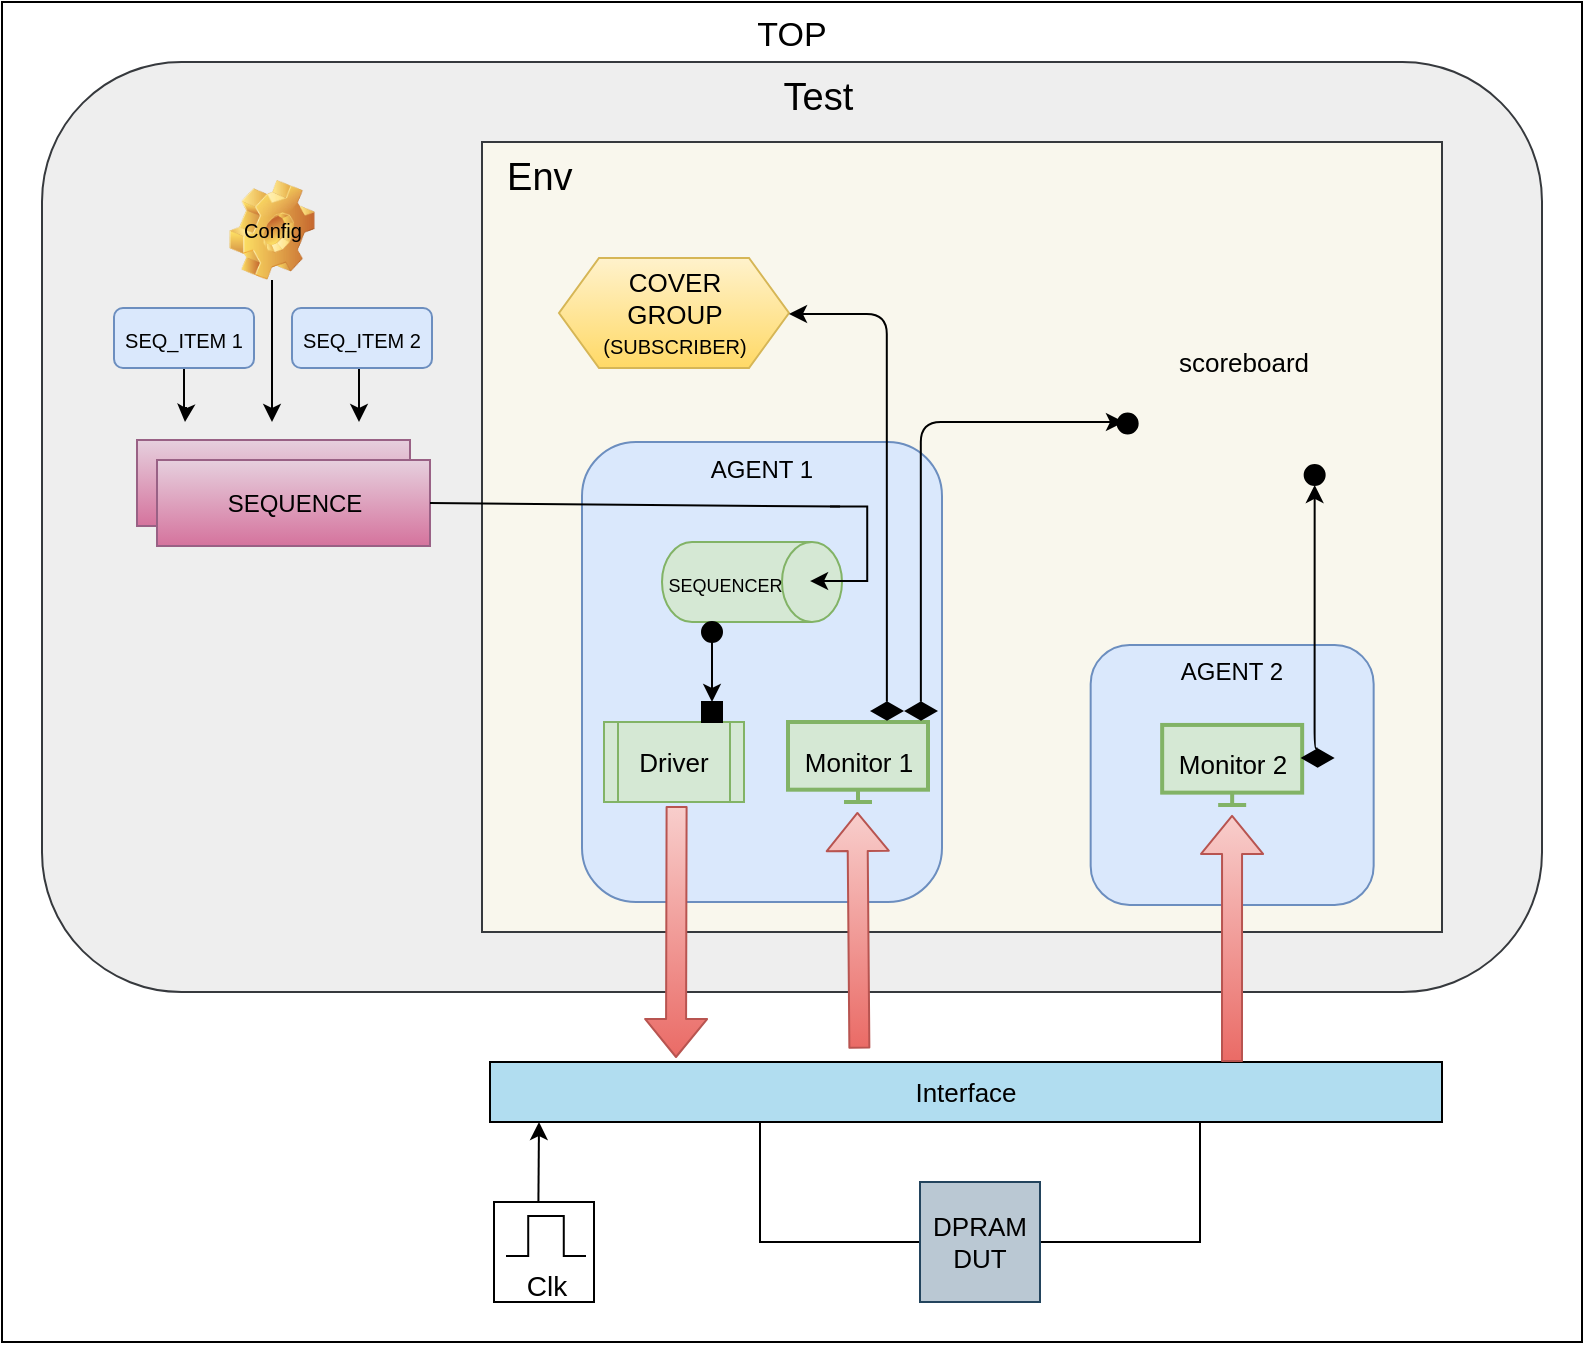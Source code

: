 <mxfile version="13.7.7" type="device"><diagram id="eSBakjm5A6kXD7oM_1NA" name="Page-1"><mxGraphModel dx="2333" dy="713" grid="1" gridSize="10" guides="1" tooltips="1" connect="1" arrows="1" fold="1" page="1" pageScale="1" pageWidth="850" pageHeight="1100" math="0" shadow="0"><root><mxCell id="0"/><mxCell id="1" parent="0"/><mxCell id="F8FQaeWk5RckuHthp5Qv-48" value="&lt;font style=&quot;font-size: 17px&quot;&gt;TOP&lt;/font&gt;" style="rounded=0;whiteSpace=wrap;html=1;fillColor=#FFFFFF;verticalAlign=top;glass=0;" parent="1" vertex="1"><mxGeometry x="-310" y="90" width="790" height="670" as="geometry"/></mxCell><mxCell id="NqPuWfFtcykgWXQjzS5F-2" value="&amp;nbsp; &amp;nbsp; &amp;nbsp;Test" style="rounded=1;whiteSpace=wrap;html=1;verticalAlign=top;align=center;fontSize=19;fillColor=#eeeeee;strokeColor=#36393d;labelPosition=center;verticalLabelPosition=middle;" parent="1" vertex="1"><mxGeometry x="-290" y="120" width="750" height="465" as="geometry"/></mxCell><mxCell id="NqPuWfFtcykgWXQjzS5F-3" value="&amp;nbsp; Env" style="rounded=0;whiteSpace=wrap;html=1;fontSize=19;align=left;verticalAlign=top;fillColor=#f9f7ed;strokeColor=#36393d;" parent="1" vertex="1"><mxGeometry x="-70" y="160" width="480" height="395" as="geometry"/></mxCell><mxCell id="NqPuWfFtcykgWXQjzS5F-40" value="AGENT 2" style="rounded=1;whiteSpace=wrap;html=1;verticalAlign=top;fillColor=#dae8fc;strokeColor=#6c8ebf;" parent="1" vertex="1"><mxGeometry x="234.33" y="411.47" width="141.5" height="130" as="geometry"/></mxCell><mxCell id="NqPuWfFtcykgWXQjzS5F-38" value="AGENT 1" style="rounded=1;whiteSpace=wrap;html=1;labelPosition=center;verticalLabelPosition=middle;align=center;verticalAlign=top;fillColor=#dae8fc;strokeColor=#6c8ebf;" parent="1" vertex="1"><mxGeometry x="-20" y="310" width="180" height="230" as="geometry"/></mxCell><mxCell id="NqPuWfFtcykgWXQjzS5F-1" value="" style="whiteSpace=wrap;html=1;aspect=fixed;labelBackgroundColor=none;strokeColor=#000000;fontSize=10;fontColor=#000000;align=left;" parent="1" vertex="1"><mxGeometry x="-64" y="690" width="50" height="50" as="geometry"/></mxCell><mxCell id="F8FQaeWk5RckuHthp5Qv-15" style="edgeStyle=orthogonalEdgeStyle;rounded=0;orthogonalLoop=1;jettySize=auto;html=1;entryX=0.25;entryY=0;entryDx=0;entryDy=0;" parent="1" source="NqPuWfFtcykgWXQjzS5F-5" edge="1"><mxGeometry relative="1" as="geometry"><mxPoint x="-218.5" y="300.0" as="targetPoint"/></mxGeometry></mxCell><mxCell id="NqPuWfFtcykgWXQjzS5F-5" value="&lt;span style=&quot;font-size: 10px&quot;&gt;SEQ_ITEM 1&lt;/span&gt;" style="rounded=1;whiteSpace=wrap;html=1;labelBackgroundColor=none;fontSize=13;align=center;fillColor=#dae8fc;strokeColor=#6c8ebf;" parent="1" vertex="1"><mxGeometry x="-254" y="243" width="70" height="30" as="geometry"/></mxCell><mxCell id="NqPuWfFtcykgWXQjzS5F-6" value="&lt;font style=&quot;font-size: 9px&quot;&gt;SEQUENCER&amp;nbsp;&lt;/font&gt;" style="shape=cylinder3;whiteSpace=wrap;html=1;boundedLbl=1;backgroundOutline=1;size=15;labelBackgroundColor=none;fontSize=13;align=center;direction=south;fillColor=#d5e8d4;strokeColor=#82b366;" parent="1" vertex="1"><mxGeometry x="20" y="360" width="90" height="40" as="geometry"/></mxCell><mxCell id="NqPuWfFtcykgWXQjzS5F-7" value="Driver" style="shape=process;whiteSpace=wrap;html=1;backgroundOutline=1;labelBackgroundColor=none;fontSize=13;align=center;fillColor=#d5e8d4;strokeColor=#82b366;" parent="1" vertex="1"><mxGeometry x="-9" y="450" width="70" height="40" as="geometry"/></mxCell><mxCell id="NqPuWfFtcykgWXQjzS5F-9" value="Interface" style="rounded=0;whiteSpace=wrap;html=1;labelBackgroundColor=none;fontSize=13;align=center;fillColor=#b1ddf0;" parent="1" vertex="1"><mxGeometry x="-66" y="620" width="476" height="30" as="geometry"/></mxCell><mxCell id="NqPuWfFtcykgWXQjzS5F-12" value="Monitor 1" style="html=1;verticalLabelPosition=middle;align=center;labelBackgroundColor=none;verticalAlign=middle;strokeWidth=2;strokeColor=#82b366;shadow=0;dashed=0;shape=mxgraph.ios7.icons.monitor;fontSize=13;labelPosition=center;fillColor=#d5e8d4;" parent="1" vertex="1"><mxGeometry x="83" y="450" width="70" height="40" as="geometry"/></mxCell><mxCell id="F8FQaeWk5RckuHthp5Qv-17" style="edgeStyle=orthogonalEdgeStyle;rounded=0;orthogonalLoop=1;jettySize=auto;html=1;exitX=0.5;exitY=1;exitDx=0;exitDy=0;entryX=0.75;entryY=0;entryDx=0;entryDy=0;" parent="1" source="NqPuWfFtcykgWXQjzS5F-18" edge="1"><mxGeometry relative="1" as="geometry"><mxPoint x="-131.5" y="300.0" as="targetPoint"/></mxGeometry></mxCell><mxCell id="NqPuWfFtcykgWXQjzS5F-18" value="&lt;font style=&quot;font-size: 10px&quot;&gt;SEQ_ITEM 2&lt;/font&gt;" style="rounded=1;whiteSpace=wrap;html=1;labelBackgroundColor=none;fontSize=13;align=center;fillColor=#dae8fc;strokeColor=#6c8ebf;" parent="1" vertex="1"><mxGeometry x="-165" y="243" width="70" height="30" as="geometry"/></mxCell><mxCell id="NqPuWfFtcykgWXQjzS5F-27" value="" style="rounded=0;whiteSpace=wrap;html=1;labelBackgroundColor=none;fontSize=13;align=left;" parent="1" vertex="1"><mxGeometry x="69" y="650" width="220" height="60" as="geometry"/></mxCell><mxCell id="NqPuWfFtcykgWXQjzS5F-28" value="DPRAM&lt;br&gt;DUT" style="whiteSpace=wrap;html=1;aspect=fixed;labelBackgroundColor=none;strokeColor=#23445d;fontSize=13;align=center;fillColor=#bac8d3;" parent="1" vertex="1"><mxGeometry x="149" y="680" width="60" height="60" as="geometry"/></mxCell><mxCell id="F8FQaeWk5RckuHthp5Qv-14" style="edgeStyle=orthogonalEdgeStyle;rounded=0;orthogonalLoop=1;jettySize=auto;html=1;entryX=0.5;entryY=0;entryDx=0;entryDy=0;" parent="1" source="NqPuWfFtcykgWXQjzS5F-34" edge="1"><mxGeometry relative="1" as="geometry"><mxPoint x="-175" y="300.0" as="targetPoint"/></mxGeometry></mxCell><mxCell id="NqPuWfFtcykgWXQjzS5F-34" value="Config" style="image;html=1;image=img/lib/clip_art/general/Gear_128x128.png;labelBackgroundColor=none;strokeColor=#000000;fontSize=10;fontColor=#000000;align=center;labelPosition=center;verticalLabelPosition=middle;verticalAlign=middle;" parent="1" vertex="1"><mxGeometry x="-200" y="179" width="50" height="50" as="geometry"/></mxCell><mxCell id="NqPuWfFtcykgWXQjzS5F-36" value="&lt;font style=&quot;font-size: 14px&quot;&gt;Clk&lt;/font&gt;" style="pointerEvents=1;verticalLabelPosition=bottom;shadow=0;dashed=0;align=center;html=1;verticalAlign=top;shape=mxgraph.electrical.waveforms.pulse_1;labelBackgroundColor=none;strokeColor=#000000;fontSize=10;fontColor=#000000;" parent="1" vertex="1"><mxGeometry x="-58" y="697" width="40" height="20" as="geometry"/></mxCell><mxCell id="NqPuWfFtcykgWXQjzS5F-37" value="" style="endArrow=classic;html=1;shadow=0;fontSize=10;fontColor=#000000;exitX=0.444;exitY=-0.002;exitDx=0;exitDy=0;entryX=0.25;entryY=1;entryDx=0;entryDy=0;exitPerimeter=0;" parent="1" source="NqPuWfFtcykgWXQjzS5F-1" edge="1"><mxGeometry width="50" height="50" relative="1" as="geometry"><mxPoint x="406" y="660" as="sourcePoint"/><mxPoint x="-41.5" y="650" as="targetPoint"/></mxGeometry></mxCell><mxCell id="NqPuWfFtcykgWXQjzS5F-4" value="&lt;font style=&quot;font-size: 13px;&quot;&gt;scoreboard&lt;/font&gt;" style="shape=image;html=1;verticalAlign=middle;verticalLabelPosition=middle;labelBackgroundColor=none;imageAspect=0;aspect=fixed;image=https://cdn3.iconfinder.com/data/icons/sport-free/24/Sport__Sport_Score_Table_Board_Game-128.png;fontSize=13;align=center;labelPosition=center;labelBorderColor=none;whiteSpace=wrap;horizontal=1;" parent="1" vertex="1"><mxGeometry x="251" y="210" width="120" height="120" as="geometry"/></mxCell><mxCell id="NqPuWfFtcykgWXQjzS5F-46" value="Monitor 2" style="html=1;verticalLabelPosition=middle;align=center;labelBackgroundColor=none;verticalAlign=middle;strokeWidth=2;strokeColor=#82b366;shadow=0;dashed=0;shape=mxgraph.ios7.icons.monitor;fontSize=13;labelPosition=center;fillColor=#d5e8d4;" parent="1" vertex="1"><mxGeometry x="270.08" y="451.47" width="70" height="40" as="geometry"/></mxCell><mxCell id="NqPuWfFtcykgWXQjzS5F-29" value="COVER&lt;br&gt;GROUP&lt;br&gt;&lt;font style=&quot;font-size: 10px&quot;&gt;(SUBSCRIBER)&lt;/font&gt;" style="shape=hexagon;perimeter=hexagonPerimeter2;whiteSpace=wrap;html=1;fixedSize=1;labelBackgroundColor=none;strokeColor=#d6b656;fontSize=13;align=center;fillColor=#fff2cc;gradientColor=#ffd966;" parent="1" vertex="1"><mxGeometry x="-31.5" y="218" width="115" height="55" as="geometry"/></mxCell><mxCell id="F8FQaeWk5RckuHthp5Qv-13" value="SEQUENCE" style="rounded=0;whiteSpace=wrap;html=1;gradientColor=#d5739d;fillColor=#e6d0de;strokeColor=#996185;" parent="1" vertex="1"><mxGeometry x="-242.5" y="309" width="136.5" height="43" as="geometry"/></mxCell><mxCell id="F8FQaeWk5RckuHthp5Qv-19" value="" style="shape=partialRectangle;whiteSpace=wrap;html=1;bottom=1;right=1;left=1;top=0;fillColor=none;routingCenterX=-0.5;rotation=-90;" parent="1" vertex="1"><mxGeometry x="94.95" y="351.84" width="37.2" height="18.12" as="geometry"/></mxCell><mxCell id="F8FQaeWk5RckuHthp5Qv-22" value="" style="endArrow=classic;html=1;exitX=0;exitY=0;exitDx=0;exitDy=0;entryX=0.488;entryY=0.333;entryDx=0;entryDy=0;entryPerimeter=0;" parent="1" edge="1"><mxGeometry width="50" height="50" relative="1" as="geometry"><mxPoint x="118.5" y="379.5" as="sourcePoint"/><mxPoint x="94.03" y="379.52" as="targetPoint"/></mxGeometry></mxCell><mxCell id="F8FQaeWk5RckuHthp5Qv-25" value="" style="edgeStyle=segmentEdgeStyle;endArrow=classic;html=1;entryX=1;entryY=0.5;entryDx=0;entryDy=0;exitX=0.496;exitY=-0.019;exitDx=0;exitDy=0;exitPerimeter=0;" parent="1" source="F8FQaeWk5RckuHthp5Qv-26" target="NqPuWfFtcykgWXQjzS5F-29" edge="1"><mxGeometry width="50" height="50" relative="1" as="geometry"><mxPoint x="-71" y="230" as="sourcePoint"/><mxPoint x="150" y="265.5" as="targetPoint"/><Array as="points"><mxPoint x="132" y="246"/><mxPoint x="83" y="246"/></Array></mxGeometry></mxCell><mxCell id="F8FQaeWk5RckuHthp5Qv-26" value="" style="html=1;whiteSpace=wrap;aspect=fixed;shape=isoRectangle;fillColor=#000000;" parent="1" vertex="1"><mxGeometry x="125" y="440" width="15" height="9" as="geometry"/></mxCell><mxCell id="F8FQaeWk5RckuHthp5Qv-30" value="" style="ellipse;shape=doubleEllipse;whiteSpace=wrap;html=1;fillColor=#000000;" parent="1" vertex="1"><mxGeometry x="40" y="400" width="10" height="10" as="geometry"/></mxCell><mxCell id="F8FQaeWk5RckuHthp5Qv-32" value="" style="shape=ext;double=1;whiteSpace=wrap;html=1;aspect=fixed;fillColor=#000000;" parent="1" vertex="1"><mxGeometry x="40" y="440" width="10" height="10" as="geometry"/></mxCell><mxCell id="F8FQaeWk5RckuHthp5Qv-33" value="" style="endArrow=classic;html=1;entryX=0.5;entryY=0;entryDx=0;entryDy=0;exitX=0.5;exitY=1;exitDx=0;exitDy=0;" parent="1" source="F8FQaeWk5RckuHthp5Qv-30" target="F8FQaeWk5RckuHthp5Qv-32" edge="1"><mxGeometry width="50" height="50" relative="1" as="geometry"><mxPoint x="10" y="440" as="sourcePoint"/><mxPoint x="60" y="390" as="targetPoint"/></mxGeometry></mxCell><mxCell id="F8FQaeWk5RckuHthp5Qv-37" value="" style="edgeStyle=segmentEdgeStyle;endArrow=classic;html=1;exitX=0.496;exitY=-0.019;exitDx=0;exitDy=0;exitPerimeter=0;entryX=0;entryY=0.75;entryDx=0;entryDy=0;" parent="1" source="F8FQaeWk5RckuHthp5Qv-38" target="NqPuWfFtcykgWXQjzS5F-4" edge="1"><mxGeometry width="50" height="50" relative="1" as="geometry"><mxPoint x="-54" y="230" as="sourcePoint"/><mxPoint x="178" y="265.5" as="targetPoint"/><Array as="points"><mxPoint x="149" y="300"/></Array></mxGeometry></mxCell><mxCell id="F8FQaeWk5RckuHthp5Qv-38" value="" style="html=1;whiteSpace=wrap;aspect=fixed;shape=isoRectangle;fillColor=#000000;" parent="1" vertex="1"><mxGeometry x="142" y="440" width="15" height="9" as="geometry"/></mxCell><mxCell id="F8FQaeWk5RckuHthp5Qv-40" value="" style="ellipse;shape=doubleEllipse;whiteSpace=wrap;html=1;fillColor=#000000;" parent="1" vertex="1"><mxGeometry x="247.83" y="295.72" width="10" height="10" as="geometry"/></mxCell><mxCell id="F8FQaeWk5RckuHthp5Qv-41" value="" style="ellipse;shape=doubleEllipse;whiteSpace=wrap;html=1;fillColor=#000000;" parent="1" vertex="1"><mxGeometry x="341.33" y="321.47" width="10" height="10" as="geometry"/></mxCell><mxCell id="F8FQaeWk5RckuHthp5Qv-42" value="" style="edgeStyle=segmentEdgeStyle;endArrow=classic;html=1;exitX=0.496;exitY=-0.019;exitDx=0;exitDy=0;exitPerimeter=0;" parent="1" edge="1"><mxGeometry width="50" height="50" relative="1" as="geometry"><mxPoint x="347.77" y="463.299" as="sourcePoint"/><mxPoint x="346.33" y="331.47" as="targetPoint"/><Array as="points"><mxPoint x="346.33" y="463.47"/></Array></mxGeometry></mxCell><mxCell id="F8FQaeWk5RckuHthp5Qv-43" value="" style="html=1;whiteSpace=wrap;aspect=fixed;shape=isoRectangle;fillColor=#000000;" parent="1" vertex="1"><mxGeometry x="340.33" y="463.47" width="15" height="9" as="geometry"/></mxCell><mxCell id="F8FQaeWk5RckuHthp5Qv-49" value="" style="shape=flexArrow;endArrow=classic;html=1;entryX=0.765;entryY=0.826;entryDx=0;entryDy=0;entryPerimeter=0;exitX=0.388;exitY=-0.222;exitDx=0;exitDy=0;exitPerimeter=0;gradientColor=#ea6b66;fillColor=#f8cecc;strokeColor=#b85450;" parent="1" source="NqPuWfFtcykgWXQjzS5F-9" edge="1"><mxGeometry width="50" height="50" relative="1" as="geometry"><mxPoint x="117.76" y="615" as="sourcePoint"/><mxPoint x="117.7" y="494.98" as="targetPoint"/></mxGeometry></mxCell><mxCell id="F8FQaeWk5RckuHthp5Qv-51" value="" style="shape=flexArrow;endArrow=classic;html=1;entryX=0.765;entryY=0.826;entryDx=0;entryDy=0;entryPerimeter=0;exitX=0.207;exitY=-0.049;exitDx=0;exitDy=0;exitPerimeter=0;gradientColor=#ea6b66;fillColor=#f8cecc;strokeColor=#b85450;" parent="1" edge="1"><mxGeometry width="50" height="50" relative="1" as="geometry"><mxPoint x="305.0" y="620.0" as="sourcePoint"/><mxPoint x="305.03" y="496.45" as="targetPoint"/></mxGeometry></mxCell><mxCell id="F8FQaeWk5RckuHthp5Qv-53" value="" style="shape=flexArrow;endArrow=classic;html=1;gradientColor=#ea6b66;fillColor=#f8cecc;strokeColor=#b85450;" parent="1" edge="1"><mxGeometry width="50" height="50" relative="1" as="geometry"><mxPoint x="27.3" y="492" as="sourcePoint"/><mxPoint x="27" y="618" as="targetPoint"/><Array as="points"/></mxGeometry></mxCell><mxCell id="NfNfDU-taRm7ucU3FBMW-1" value="SEQUENCE" style="rounded=0;whiteSpace=wrap;html=1;gradientColor=#d5739d;fillColor=#e6d0de;strokeColor=#996185;" vertex="1" parent="1"><mxGeometry x="-232.5" y="319" width="136.5" height="43" as="geometry"/></mxCell><mxCell id="NfNfDU-taRm7ucU3FBMW-2" value="" style="endArrow=none;html=1;exitX=1;exitY=0.5;exitDx=0;exitDy=0;entryX=1;entryY=0.25;entryDx=0;entryDy=0;" edge="1" parent="1" source="NfNfDU-taRm7ucU3FBMW-1" target="F8FQaeWk5RckuHthp5Qv-19"><mxGeometry width="50" height="50" relative="1" as="geometry"><mxPoint x="180" y="460" as="sourcePoint"/><mxPoint x="230" y="410" as="targetPoint"/></mxGeometry></mxCell></root></mxGraphModel></diagram></mxfile>
